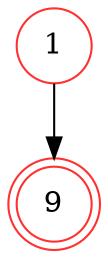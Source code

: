 digraph {   
    node [shape = doublecircle, color = firebrick1] 9 ;
    node [shape = circle];
    node [color= firebrick1];
    1 -> 9;	
}